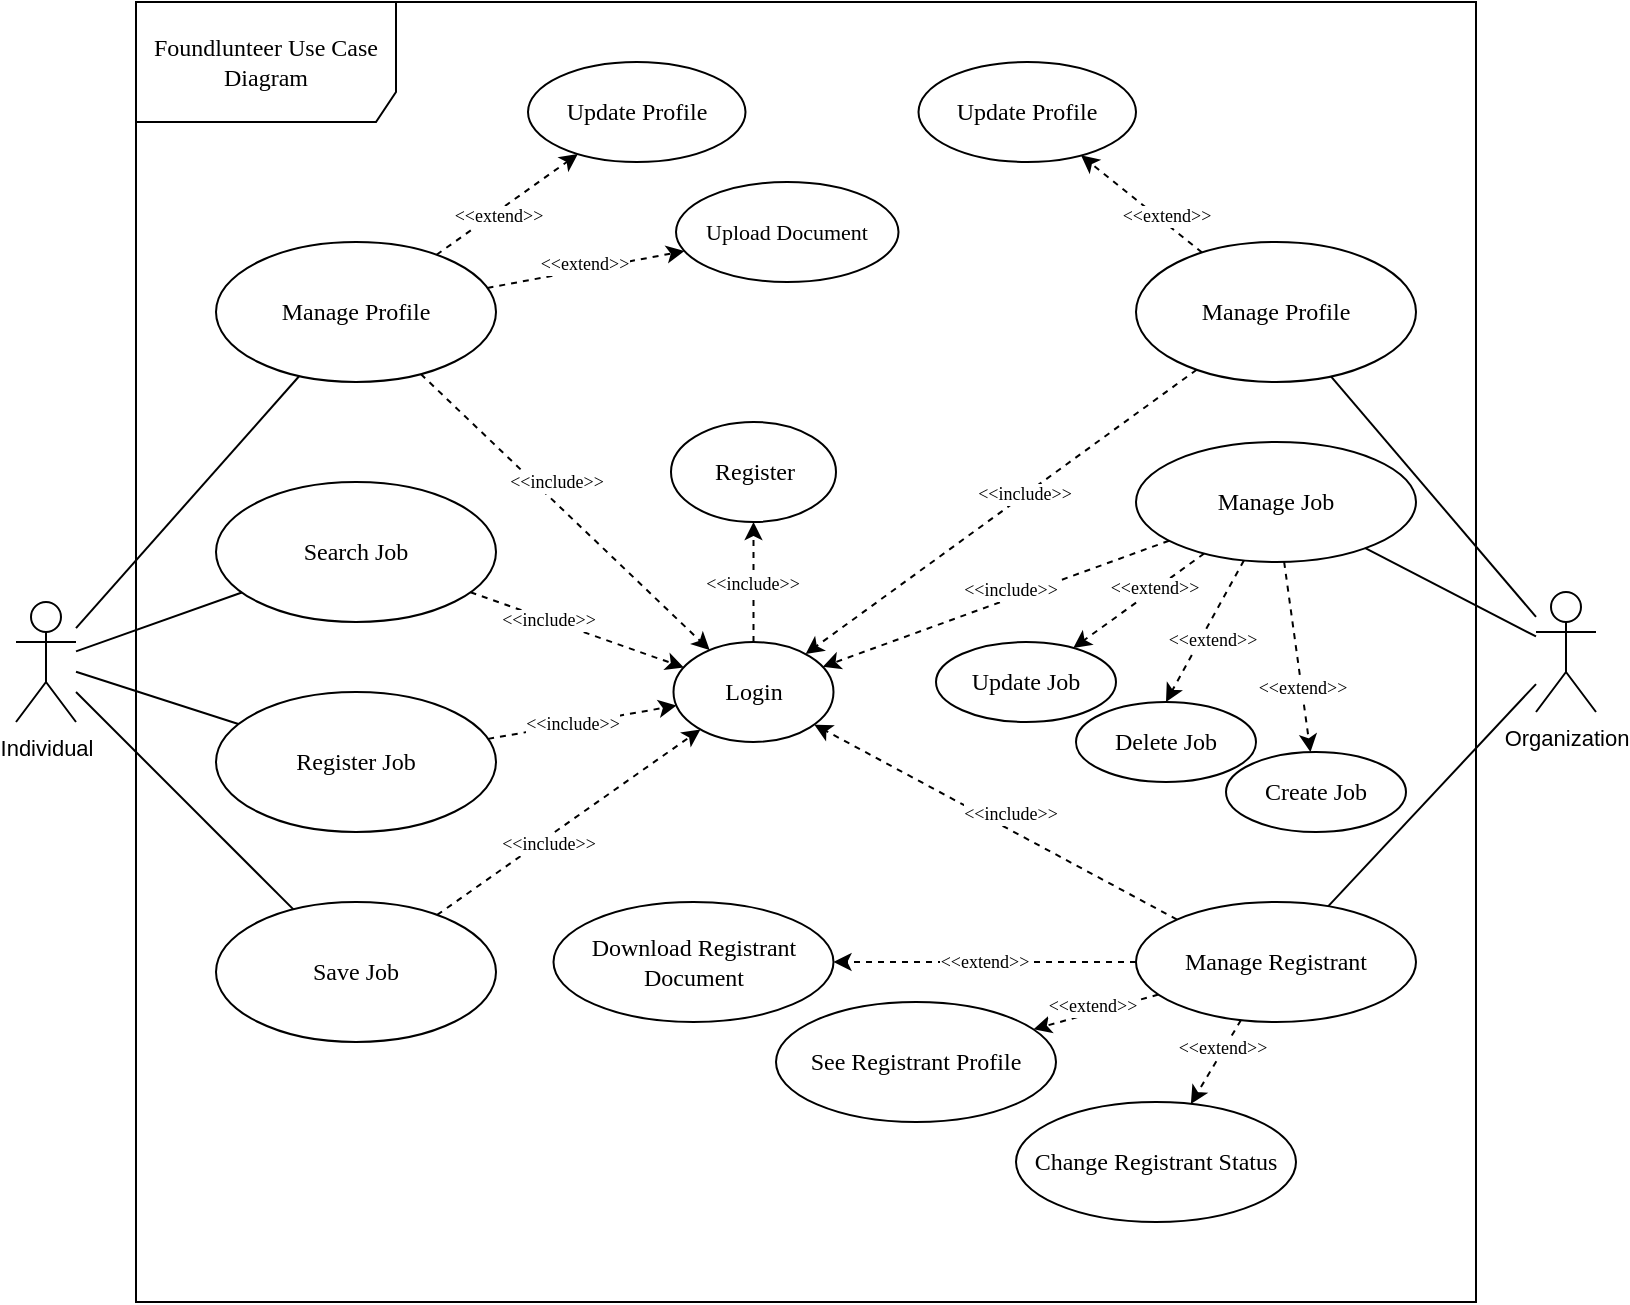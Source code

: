 <mxfile version="21.4.0" type="github">
  <diagram name="Use Case" id="PmWD0WhmYAFp-AAsVDn6">
    <mxGraphModel dx="1222" dy="734" grid="1" gridSize="10" guides="1" tooltips="1" connect="1" arrows="1" fold="1" page="1" pageScale="1" pageWidth="850" pageHeight="1100" math="0" shadow="0">
      <root>
        <mxCell id="0" />
        <mxCell id="1" parent="0" />
        <mxCell id="ToEkL_NdJMeM7tM_yNgW-9" value="Foundlunteer Use Case Diagram" style="shape=umlFrame;whiteSpace=wrap;html=1;pointerEvents=0;fontFamily=Verdana;width=130;height=60;" parent="1" vertex="1">
          <mxGeometry x="90" y="40" width="670" height="650" as="geometry" />
        </mxCell>
        <mxCell id="ToEkL_NdJMeM7tM_yNgW-13" style="rounded=0;orthogonalLoop=1;jettySize=auto;html=1;exitX=0.5;exitY=0;exitDx=0;exitDy=0;dashed=1;fontFamily=Verdana;" parent="1" source="ToEkL_NdJMeM7tM_yNgW-10" target="ToEkL_NdJMeM7tM_yNgW-11" edge="1">
          <mxGeometry relative="1" as="geometry" />
        </mxCell>
        <mxCell id="ToEkL_NdJMeM7tM_yNgW-14" value="&lt;font style=&quot;font-size: 9px;&quot;&gt;&amp;lt;&amp;lt;include&amp;gt;&amp;gt;&lt;/font&gt;" style="edgeLabel;html=1;align=center;verticalAlign=middle;resizable=0;points=[];fontFamily=Verdana;" parent="ToEkL_NdJMeM7tM_yNgW-13" vertex="1" connectable="0">
          <mxGeometry x="0.5" y="1" relative="1" as="geometry">
            <mxPoint y="15" as="offset" />
          </mxGeometry>
        </mxCell>
        <mxCell id="ToEkL_NdJMeM7tM_yNgW-10" value="Login" style="ellipse;whiteSpace=wrap;html=1;fontFamily=Verdana;" parent="1" vertex="1">
          <mxGeometry x="358.75" y="360" width="80" height="50" as="geometry" />
        </mxCell>
        <mxCell id="ToEkL_NdJMeM7tM_yNgW-11" value="Register" style="ellipse;whiteSpace=wrap;html=1;fontFamily=Verdana;" parent="1" vertex="1">
          <mxGeometry x="357.5" y="250" width="82.5" height="50" as="geometry" />
        </mxCell>
        <mxCell id="ToEkL_NdJMeM7tM_yNgW-33" style="rounded=0;orthogonalLoop=1;jettySize=auto;html=1;dashed=1;fontFamily=Verdana;" parent="1" source="ToEkL_NdJMeM7tM_yNgW-15" target="ToEkL_NdJMeM7tM_yNgW-10" edge="1">
          <mxGeometry relative="1" as="geometry">
            <mxPoint x="580" y="384.5" as="sourcePoint" />
            <mxPoint x="410" y="384.5" as="targetPoint" />
          </mxGeometry>
        </mxCell>
        <mxCell id="ToEkL_NdJMeM7tM_yNgW-34" value="&lt;font style=&quot;font-size: 9px;&quot;&gt;&amp;lt;&amp;lt;include&amp;gt;&amp;gt;&lt;/font&gt;" style="edgeLabel;html=1;align=center;verticalAlign=middle;resizable=0;points=[];fontFamily=Verdana;fontSize=9;" parent="ToEkL_NdJMeM7tM_yNgW-33" vertex="1" connectable="0">
          <mxGeometry x="0.169" y="2" relative="1" as="geometry">
            <mxPoint x="21" y="-14" as="offset" />
          </mxGeometry>
        </mxCell>
        <mxCell id="ToEkL_NdJMeM7tM_yNgW-38" style="edgeStyle=none;shape=connector;rounded=0;orthogonalLoop=1;jettySize=auto;html=1;entryX=0.5;entryY=0;entryDx=0;entryDy=0;dashed=1;labelBackgroundColor=default;strokeColor=default;fontFamily=Verdana;fontSize=11;fontColor=default;endArrow=classic;" parent="1" source="ToEkL_NdJMeM7tM_yNgW-15" target="ToEkL_NdJMeM7tM_yNgW-35" edge="1">
          <mxGeometry relative="1" as="geometry">
            <Array as="points" />
          </mxGeometry>
        </mxCell>
        <mxCell id="ToEkL_NdJMeM7tM_yNgW-43" value="&lt;font style=&quot;font-size: 9px;&quot;&gt;&amp;lt;&amp;lt;extend&amp;gt;&amp;gt;&lt;/font&gt;" style="edgeLabel;html=1;align=center;verticalAlign=middle;resizable=0;points=[];fontSize=9;fontFamily=Verdana;fontColor=default;" parent="ToEkL_NdJMeM7tM_yNgW-38" vertex="1" connectable="0">
          <mxGeometry x="0.176" y="3" relative="1" as="geometry">
            <mxPoint x="4" y="-4" as="offset" />
          </mxGeometry>
        </mxCell>
        <mxCell id="ToEkL_NdJMeM7tM_yNgW-39" style="edgeStyle=none;shape=connector;rounded=0;orthogonalLoop=1;jettySize=auto;html=1;dashed=1;labelBackgroundColor=default;strokeColor=default;fontFamily=Verdana;fontSize=11;fontColor=default;endArrow=classic;" parent="1" source="ToEkL_NdJMeM7tM_yNgW-15" target="ToEkL_NdJMeM7tM_yNgW-37" edge="1">
          <mxGeometry relative="1" as="geometry" />
        </mxCell>
        <mxCell id="ToEkL_NdJMeM7tM_yNgW-44" value="&lt;font style=&quot;font-size: 9px;&quot;&gt;&amp;lt;&amp;lt;extend&amp;gt;&amp;gt;&lt;/font&gt;" style="edgeLabel;html=1;align=center;verticalAlign=middle;resizable=0;points=[];fontSize=9;fontFamily=Verdana;fontColor=default;" parent="ToEkL_NdJMeM7tM_yNgW-39" vertex="1" connectable="0">
          <mxGeometry x="0.251" y="2" relative="1" as="geometry">
            <mxPoint x="-2" y="4" as="offset" />
          </mxGeometry>
        </mxCell>
        <mxCell id="ToEkL_NdJMeM7tM_yNgW-40" style="edgeStyle=none;shape=connector;rounded=0;orthogonalLoop=1;jettySize=auto;html=1;dashed=1;labelBackgroundColor=default;strokeColor=default;fontFamily=Verdana;fontSize=11;fontColor=default;endArrow=classic;" parent="1" source="ToEkL_NdJMeM7tM_yNgW-15" target="ToEkL_NdJMeM7tM_yNgW-36" edge="1">
          <mxGeometry relative="1" as="geometry" />
        </mxCell>
        <mxCell id="ToEkL_NdJMeM7tM_yNgW-42" value="&lt;font style=&quot;font-size: 9px;&quot;&gt;&amp;lt;&amp;lt;extend&amp;gt;&amp;gt;&lt;/font&gt;" style="edgeLabel;html=1;align=center;verticalAlign=middle;resizable=0;points=[];fontSize=9;fontFamily=Verdana;fontColor=default;" parent="ToEkL_NdJMeM7tM_yNgW-40" vertex="1" connectable="0">
          <mxGeometry x="0.4" y="-1" relative="1" as="geometry">
            <mxPoint x="21" y="-15" as="offset" />
          </mxGeometry>
        </mxCell>
        <mxCell id="ToEkL_NdJMeM7tM_yNgW-15" value="Manage Job" style="ellipse;whiteSpace=wrap;html=1;fontFamily=Verdana;" parent="1" vertex="1">
          <mxGeometry x="590" y="260" width="140" height="60" as="geometry" />
        </mxCell>
        <mxCell id="ToEkL_NdJMeM7tM_yNgW-24" style="rounded=0;orthogonalLoop=1;jettySize=auto;html=1;dashed=1;fontFamily=Verdana;" parent="1" source="ToEkL_NdJMeM7tM_yNgW-16" target="ToEkL_NdJMeM7tM_yNgW-23" edge="1">
          <mxGeometry relative="1" as="geometry" />
        </mxCell>
        <mxCell id="ToEkL_NdJMeM7tM_yNgW-25" value="&lt;font style=&quot;font-size: 9px;&quot;&gt;&amp;lt;&amp;lt;extend&amp;gt;&amp;gt;&lt;/font&gt;" style="edgeLabel;html=1;align=center;verticalAlign=middle;resizable=0;points=[];fontFamily=Verdana;fontSize=9;" parent="ToEkL_NdJMeM7tM_yNgW-24" vertex="1" connectable="0">
          <mxGeometry x="0.331" y="2" relative="1" as="geometry">
            <mxPoint x="24" y="-2" as="offset" />
          </mxGeometry>
        </mxCell>
        <mxCell id="ToEkL_NdJMeM7tM_yNgW-26" style="rounded=0;orthogonalLoop=1;jettySize=auto;html=1;dashed=1;fontFamily=Verdana;" parent="1" source="ToEkL_NdJMeM7tM_yNgW-16" target="ToEkL_NdJMeM7tM_yNgW-22" edge="1">
          <mxGeometry relative="1" as="geometry" />
        </mxCell>
        <mxCell id="ToEkL_NdJMeM7tM_yNgW-27" value="&amp;lt;&amp;lt;extend&amp;gt;&amp;gt;" style="edgeLabel;html=1;align=center;verticalAlign=middle;resizable=0;points=[];fontFamily=Verdana;fontSize=9;" parent="ToEkL_NdJMeM7tM_yNgW-26" vertex="1" connectable="0">
          <mxGeometry x="0.418" y="1" relative="1" as="geometry">
            <mxPoint x="11" y="-8" as="offset" />
          </mxGeometry>
        </mxCell>
        <mxCell id="ToEkL_NdJMeM7tM_yNgW-28" style="rounded=0;orthogonalLoop=1;jettySize=auto;html=1;dashed=1;fontFamily=Verdana;" parent="1" source="ToEkL_NdJMeM7tM_yNgW-16" target="ToEkL_NdJMeM7tM_yNgW-21" edge="1">
          <mxGeometry relative="1" as="geometry" />
        </mxCell>
        <mxCell id="ToEkL_NdJMeM7tM_yNgW-29" value="&lt;font style=&quot;font-size: 9px;&quot;&gt;&amp;lt;&amp;lt;extend&amp;gt;&amp;gt;&lt;/font&gt;" style="edgeLabel;html=1;align=center;verticalAlign=middle;resizable=0;points=[];fontFamily=Verdana;fontSize=9;" parent="ToEkL_NdJMeM7tM_yNgW-28" vertex="1" connectable="0">
          <mxGeometry x="-0.313" y="-1" relative="1" as="geometry">
            <mxPoint as="offset" />
          </mxGeometry>
        </mxCell>
        <mxCell id="ToEkL_NdJMeM7tM_yNgW-30" style="rounded=0;orthogonalLoop=1;jettySize=auto;html=1;exitX=0;exitY=0;exitDx=0;exitDy=0;dashed=1;fontFamily=Verdana;" parent="1" source="ToEkL_NdJMeM7tM_yNgW-16" target="ToEkL_NdJMeM7tM_yNgW-10" edge="1">
          <mxGeometry relative="1" as="geometry" />
        </mxCell>
        <mxCell id="ToEkL_NdJMeM7tM_yNgW-31" value="&amp;lt;&amp;lt;include&amp;gt;&amp;gt;" style="edgeLabel;html=1;align=center;verticalAlign=middle;resizable=0;points=[];fontFamily=Verdana;fontSize=9;" parent="ToEkL_NdJMeM7tM_yNgW-30" vertex="1" connectable="0">
          <mxGeometry x="0.277" y="-1" relative="1" as="geometry">
            <mxPoint x="32" y="10" as="offset" />
          </mxGeometry>
        </mxCell>
        <mxCell id="ToEkL_NdJMeM7tM_yNgW-16" value="Manage Registrant" style="ellipse;whiteSpace=wrap;html=1;fontFamily=Verdana;" parent="1" vertex="1">
          <mxGeometry x="590" y="490" width="140" height="60" as="geometry" />
        </mxCell>
        <mxCell id="ToEkL_NdJMeM7tM_yNgW-41" style="edgeStyle=none;shape=connector;rounded=0;orthogonalLoop=1;jettySize=auto;html=1;dashed=1;labelBackgroundColor=default;strokeColor=default;fontFamily=Verdana;fontSize=11;fontColor=default;endArrow=classic;" parent="1" source="ToEkL_NdJMeM7tM_yNgW-17" target="ToEkL_NdJMeM7tM_yNgW-10" edge="1">
          <mxGeometry relative="1" as="geometry" />
        </mxCell>
        <mxCell id="ToEkL_NdJMeM7tM_yNgW-45" value="&lt;font style=&quot;font-size: 9px;&quot;&gt;&amp;lt;&amp;lt;include&amp;gt;&amp;gt;&lt;/font&gt;" style="edgeLabel;html=1;align=center;verticalAlign=middle;resizable=0;points=[];fontSize=9;fontFamily=Verdana;fontColor=default;" parent="ToEkL_NdJMeM7tM_yNgW-41" vertex="1" connectable="0">
          <mxGeometry x="-0.121" y="-1" relative="1" as="geometry">
            <mxPoint as="offset" />
          </mxGeometry>
        </mxCell>
        <mxCell id="ToEkL_NdJMeM7tM_yNgW-53" style="edgeStyle=none;shape=connector;rounded=0;orthogonalLoop=1;jettySize=auto;html=1;dashed=1;labelBackgroundColor=default;strokeColor=default;fontFamily=Verdana;fontSize=11;fontColor=default;endArrow=classic;" parent="1" source="ToEkL_NdJMeM7tM_yNgW-17" target="ToEkL_NdJMeM7tM_yNgW-52" edge="1">
          <mxGeometry relative="1" as="geometry" />
        </mxCell>
        <mxCell id="ToEkL_NdJMeM7tM_yNgW-56" value="&amp;lt;&amp;lt;extend&amp;gt;&amp;gt;" style="edgeLabel;html=1;align=center;verticalAlign=middle;resizable=0;points=[];fontSize=9;fontFamily=Verdana;fontColor=default;" parent="ToEkL_NdJMeM7tM_yNgW-53" vertex="1" connectable="0">
          <mxGeometry x="-0.502" y="-2" relative="1" as="geometry">
            <mxPoint x="-4" y="-5" as="offset" />
          </mxGeometry>
        </mxCell>
        <mxCell id="ToEkL_NdJMeM7tM_yNgW-17" value="Manage Profile" style="ellipse;whiteSpace=wrap;html=1;fontFamily=Verdana;" parent="1" vertex="1">
          <mxGeometry x="590" y="160" width="140" height="70" as="geometry" />
        </mxCell>
        <mxCell id="ToEkL_NdJMeM7tM_yNgW-50" style="edgeStyle=none;shape=connector;rounded=0;orthogonalLoop=1;jettySize=auto;html=1;dashed=1;labelBackgroundColor=default;strokeColor=default;fontFamily=Verdana;fontSize=11;fontColor=default;endArrow=classic;" parent="1" source="ToEkL_NdJMeM7tM_yNgW-18" target="ToEkL_NdJMeM7tM_yNgW-48" edge="1">
          <mxGeometry relative="1" as="geometry" />
        </mxCell>
        <mxCell id="ToEkL_NdJMeM7tM_yNgW-55" value="&amp;lt;&amp;lt;extend&amp;gt;&amp;gt;" style="edgeLabel;html=1;align=center;verticalAlign=middle;resizable=0;points=[];fontSize=9;fontFamily=Verdana;fontColor=default;" parent="ToEkL_NdJMeM7tM_yNgW-50" vertex="1" connectable="0">
          <mxGeometry x="-0.465" relative="1" as="geometry">
            <mxPoint x="12" y="-6" as="offset" />
          </mxGeometry>
        </mxCell>
        <mxCell id="ToEkL_NdJMeM7tM_yNgW-51" style="edgeStyle=none;shape=connector;rounded=0;orthogonalLoop=1;jettySize=auto;html=1;dashed=1;labelBackgroundColor=default;strokeColor=default;fontFamily=Verdana;fontSize=11;fontColor=default;endArrow=classic;" parent="1" source="ToEkL_NdJMeM7tM_yNgW-18" target="ToEkL_NdJMeM7tM_yNgW-49" edge="1">
          <mxGeometry relative="1" as="geometry" />
        </mxCell>
        <mxCell id="ToEkL_NdJMeM7tM_yNgW-54" value="&amp;lt;&amp;lt;extend&amp;gt;&amp;gt;" style="edgeLabel;html=1;align=center;verticalAlign=middle;resizable=0;points=[];fontSize=9;fontFamily=Verdana;fontColor=default;" parent="ToEkL_NdJMeM7tM_yNgW-51" vertex="1" connectable="0">
          <mxGeometry x="-0.41" y="-2" relative="1" as="geometry">
            <mxPoint x="19" y="-9" as="offset" />
          </mxGeometry>
        </mxCell>
        <mxCell id="ToEkL_NdJMeM7tM_yNgW-57" style="edgeStyle=none;shape=connector;rounded=0;orthogonalLoop=1;jettySize=auto;html=1;dashed=1;labelBackgroundColor=default;strokeColor=default;fontFamily=Verdana;fontSize=11;fontColor=default;endArrow=classic;" parent="1" source="ToEkL_NdJMeM7tM_yNgW-18" target="ToEkL_NdJMeM7tM_yNgW-10" edge="1">
          <mxGeometry relative="1" as="geometry" />
        </mxCell>
        <mxCell id="ToEkL_NdJMeM7tM_yNgW-61" value="&amp;lt;&amp;lt;include&amp;gt;&amp;gt;" style="edgeLabel;html=1;align=center;verticalAlign=middle;resizable=0;points=[];fontSize=9;fontFamily=Verdana;fontColor=default;" parent="ToEkL_NdJMeM7tM_yNgW-57" vertex="1" connectable="0">
          <mxGeometry x="0.369" y="1" relative="1" as="geometry">
            <mxPoint x="-32" y="-40" as="offset" />
          </mxGeometry>
        </mxCell>
        <mxCell id="ToEkL_NdJMeM7tM_yNgW-18" value="Manage Profile" style="ellipse;whiteSpace=wrap;html=1;fontFamily=Verdana;" parent="1" vertex="1">
          <mxGeometry x="130" y="160" width="140" height="70" as="geometry" />
        </mxCell>
        <mxCell id="ToEkL_NdJMeM7tM_yNgW-59" style="edgeStyle=none;shape=connector;rounded=0;orthogonalLoop=1;jettySize=auto;html=1;dashed=1;labelBackgroundColor=default;strokeColor=default;fontFamily=Verdana;fontSize=11;fontColor=default;endArrow=classic;" parent="1" source="ToEkL_NdJMeM7tM_yNgW-19" target="ToEkL_NdJMeM7tM_yNgW-10" edge="1">
          <mxGeometry relative="1" as="geometry" />
        </mxCell>
        <mxCell id="ToEkL_NdJMeM7tM_yNgW-63" value="&amp;lt;&amp;lt;include&amp;gt;&amp;gt;" style="edgeLabel;html=1;align=center;verticalAlign=middle;resizable=0;points=[];fontSize=9;fontFamily=Verdana;fontColor=default;" parent="ToEkL_NdJMeM7tM_yNgW-59" vertex="1" connectable="0">
          <mxGeometry x="-0.423" y="-3" relative="1" as="geometry">
            <mxPoint x="14" y="-6" as="offset" />
          </mxGeometry>
        </mxCell>
        <mxCell id="ToEkL_NdJMeM7tM_yNgW-19" value="Register Job" style="ellipse;whiteSpace=wrap;html=1;fontFamily=Verdana;" parent="1" vertex="1">
          <mxGeometry x="130" y="385" width="140" height="70" as="geometry" />
        </mxCell>
        <mxCell id="ToEkL_NdJMeM7tM_yNgW-58" style="edgeStyle=none;shape=connector;rounded=0;orthogonalLoop=1;jettySize=auto;html=1;dashed=1;labelBackgroundColor=default;strokeColor=default;fontFamily=Verdana;fontSize=11;fontColor=default;endArrow=classic;" parent="1" source="ToEkL_NdJMeM7tM_yNgW-20" target="ToEkL_NdJMeM7tM_yNgW-10" edge="1">
          <mxGeometry relative="1" as="geometry" />
        </mxCell>
        <mxCell id="ToEkL_NdJMeM7tM_yNgW-62" value="&amp;lt;&amp;lt;include&amp;gt;&amp;gt;" style="edgeLabel;html=1;align=center;verticalAlign=middle;resizable=0;points=[];fontSize=9;fontFamily=Verdana;fontColor=default;" parent="ToEkL_NdJMeM7tM_yNgW-58" vertex="1" connectable="0">
          <mxGeometry x="-0.442" y="-3" relative="1" as="geometry">
            <mxPoint x="10" as="offset" />
          </mxGeometry>
        </mxCell>
        <mxCell id="ToEkL_NdJMeM7tM_yNgW-20" value="Search Job" style="ellipse;whiteSpace=wrap;html=1;fontFamily=Verdana;" parent="1" vertex="1">
          <mxGeometry x="130" y="280" width="140" height="70" as="geometry" />
        </mxCell>
        <mxCell id="ToEkL_NdJMeM7tM_yNgW-21" value="Change Registrant Status" style="ellipse;whiteSpace=wrap;html=1;fontFamily=Verdana;" parent="1" vertex="1">
          <mxGeometry x="530" y="590" width="140" height="60" as="geometry" />
        </mxCell>
        <mxCell id="ToEkL_NdJMeM7tM_yNgW-22" value="See Registrant Profile" style="ellipse;whiteSpace=wrap;html=1;fontFamily=Verdana;" parent="1" vertex="1">
          <mxGeometry x="410" y="540" width="140" height="60" as="geometry" />
        </mxCell>
        <mxCell id="ToEkL_NdJMeM7tM_yNgW-23" value="Download Registrant Document" style="ellipse;whiteSpace=wrap;html=1;fontFamily=Verdana;" parent="1" vertex="1">
          <mxGeometry x="298.75" y="490" width="140" height="60" as="geometry" />
        </mxCell>
        <mxCell id="ToEkL_NdJMeM7tM_yNgW-60" style="edgeStyle=none;shape=connector;rounded=0;orthogonalLoop=1;jettySize=auto;html=1;dashed=1;labelBackgroundColor=default;strokeColor=default;fontFamily=Verdana;fontSize=11;fontColor=default;endArrow=classic;" parent="1" source="ToEkL_NdJMeM7tM_yNgW-32" target="ToEkL_NdJMeM7tM_yNgW-10" edge="1">
          <mxGeometry relative="1" as="geometry" />
        </mxCell>
        <mxCell id="ToEkL_NdJMeM7tM_yNgW-64" value="&amp;lt;&amp;lt;include&amp;gt;&amp;gt;" style="edgeLabel;html=1;align=center;verticalAlign=middle;resizable=0;points=[];fontSize=9;fontFamily=Verdana;fontColor=default;" parent="ToEkL_NdJMeM7tM_yNgW-60" vertex="1" connectable="0">
          <mxGeometry x="-0.194" y="-3" relative="1" as="geometry">
            <mxPoint y="-1" as="offset" />
          </mxGeometry>
        </mxCell>
        <mxCell id="ToEkL_NdJMeM7tM_yNgW-32" value="Save Job" style="ellipse;whiteSpace=wrap;html=1;fontFamily=Verdana;" parent="1" vertex="1">
          <mxGeometry x="130" y="490" width="140" height="70" as="geometry" />
        </mxCell>
        <mxCell id="ToEkL_NdJMeM7tM_yNgW-35" value="Delete Job" style="ellipse;whiteSpace=wrap;html=1;fontFamily=Verdana;" parent="1" vertex="1">
          <mxGeometry x="560" y="390" width="90" height="40" as="geometry" />
        </mxCell>
        <mxCell id="ToEkL_NdJMeM7tM_yNgW-36" value="Update Job" style="ellipse;whiteSpace=wrap;html=1;fontFamily=Verdana;" parent="1" vertex="1">
          <mxGeometry x="490" y="360" width="90" height="40" as="geometry" />
        </mxCell>
        <mxCell id="ToEkL_NdJMeM7tM_yNgW-37" value="Create Job" style="ellipse;whiteSpace=wrap;html=1;fontFamily=Verdana;" parent="1" vertex="1">
          <mxGeometry x="635" y="415" width="90" height="40" as="geometry" />
        </mxCell>
        <mxCell id="ToEkL_NdJMeM7tM_yNgW-48" value="Update Profile" style="ellipse;whiteSpace=wrap;html=1;fontFamily=Verdana;" parent="1" vertex="1">
          <mxGeometry x="286" y="70" width="108.75" height="50" as="geometry" />
        </mxCell>
        <mxCell id="ToEkL_NdJMeM7tM_yNgW-49" value="Upload Document" style="ellipse;whiteSpace=wrap;html=1;labelBackgroundColor=default;fontFamily=Verdana;fontSize=11;fontColor=default;fillColor=none;gradientColor=none;" parent="1" vertex="1">
          <mxGeometry x="360" y="130" width="111.25" height="50" as="geometry" />
        </mxCell>
        <mxCell id="ToEkL_NdJMeM7tM_yNgW-52" value="Update Profile" style="ellipse;whiteSpace=wrap;html=1;fontFamily=Verdana;" parent="1" vertex="1">
          <mxGeometry x="481.25" y="70" width="108.75" height="50" as="geometry" />
        </mxCell>
        <mxCell id="ToEkL_NdJMeM7tM_yNgW-67" style="edgeStyle=none;shape=connector;rounded=0;orthogonalLoop=1;jettySize=auto;html=1;labelBackgroundColor=default;strokeColor=default;fontFamily=Helvetica;fontSize=11;fontColor=default;endArrow=none;endFill=0;" parent="1" source="ToEkL_NdJMeM7tM_yNgW-65" target="ToEkL_NdJMeM7tM_yNgW-20" edge="1">
          <mxGeometry relative="1" as="geometry" />
        </mxCell>
        <mxCell id="ToEkL_NdJMeM7tM_yNgW-68" style="edgeStyle=none;shape=connector;rounded=0;orthogonalLoop=1;jettySize=auto;html=1;labelBackgroundColor=default;strokeColor=default;fontFamily=Helvetica;fontSize=11;fontColor=default;endArrow=none;endFill=0;" parent="1" source="ToEkL_NdJMeM7tM_yNgW-65" target="ToEkL_NdJMeM7tM_yNgW-18" edge="1">
          <mxGeometry relative="1" as="geometry" />
        </mxCell>
        <mxCell id="ToEkL_NdJMeM7tM_yNgW-69" style="edgeStyle=none;shape=connector;rounded=0;orthogonalLoop=1;jettySize=auto;html=1;labelBackgroundColor=default;strokeColor=default;fontFamily=Helvetica;fontSize=11;fontColor=default;endArrow=none;endFill=0;" parent="1" source="ToEkL_NdJMeM7tM_yNgW-65" target="ToEkL_NdJMeM7tM_yNgW-19" edge="1">
          <mxGeometry relative="1" as="geometry" />
        </mxCell>
        <mxCell id="ToEkL_NdJMeM7tM_yNgW-70" style="edgeStyle=none;shape=connector;rounded=0;orthogonalLoop=1;jettySize=auto;html=1;labelBackgroundColor=default;strokeColor=default;fontFamily=Helvetica;fontSize=11;fontColor=default;endArrow=none;endFill=0;" parent="1" source="ToEkL_NdJMeM7tM_yNgW-65" target="ToEkL_NdJMeM7tM_yNgW-32" edge="1">
          <mxGeometry relative="1" as="geometry" />
        </mxCell>
        <mxCell id="ToEkL_NdJMeM7tM_yNgW-65" value="Individual" style="shape=umlActor;verticalLabelPosition=bottom;verticalAlign=top;html=1;labelBackgroundColor=default;fontFamily=Helvetica;fontSize=11;fontColor=default;fillColor=none;gradientColor=none;" parent="1" vertex="1">
          <mxGeometry x="30" y="340" width="30" height="60" as="geometry" />
        </mxCell>
        <mxCell id="ToEkL_NdJMeM7tM_yNgW-72" style="edgeStyle=none;shape=connector;rounded=0;orthogonalLoop=1;jettySize=auto;html=1;labelBackgroundColor=default;strokeColor=default;fontFamily=Helvetica;fontSize=11;fontColor=default;endArrow=none;endFill=0;" parent="1" source="ToEkL_NdJMeM7tM_yNgW-71" target="ToEkL_NdJMeM7tM_yNgW-17" edge="1">
          <mxGeometry relative="1" as="geometry" />
        </mxCell>
        <mxCell id="ToEkL_NdJMeM7tM_yNgW-73" style="edgeStyle=none;shape=connector;rounded=0;orthogonalLoop=1;jettySize=auto;html=1;labelBackgroundColor=default;strokeColor=default;fontFamily=Helvetica;fontSize=11;fontColor=default;endArrow=none;endFill=0;" parent="1" source="ToEkL_NdJMeM7tM_yNgW-71" target="ToEkL_NdJMeM7tM_yNgW-15" edge="1">
          <mxGeometry relative="1" as="geometry" />
        </mxCell>
        <mxCell id="ToEkL_NdJMeM7tM_yNgW-74" style="edgeStyle=none;shape=connector;rounded=0;orthogonalLoop=1;jettySize=auto;html=1;labelBackgroundColor=default;strokeColor=default;fontFamily=Helvetica;fontSize=11;fontColor=default;endArrow=none;endFill=0;" parent="1" source="ToEkL_NdJMeM7tM_yNgW-71" target="ToEkL_NdJMeM7tM_yNgW-16" edge="1">
          <mxGeometry relative="1" as="geometry" />
        </mxCell>
        <mxCell id="ToEkL_NdJMeM7tM_yNgW-71" value="Organization" style="shape=umlActor;verticalLabelPosition=bottom;verticalAlign=top;html=1;labelBackgroundColor=default;fontFamily=Helvetica;fontSize=11;fontColor=default;fillColor=none;gradientColor=none;" parent="1" vertex="1">
          <mxGeometry x="790" y="335" width="30" height="60" as="geometry" />
        </mxCell>
      </root>
    </mxGraphModel>
  </diagram>
</mxfile>
